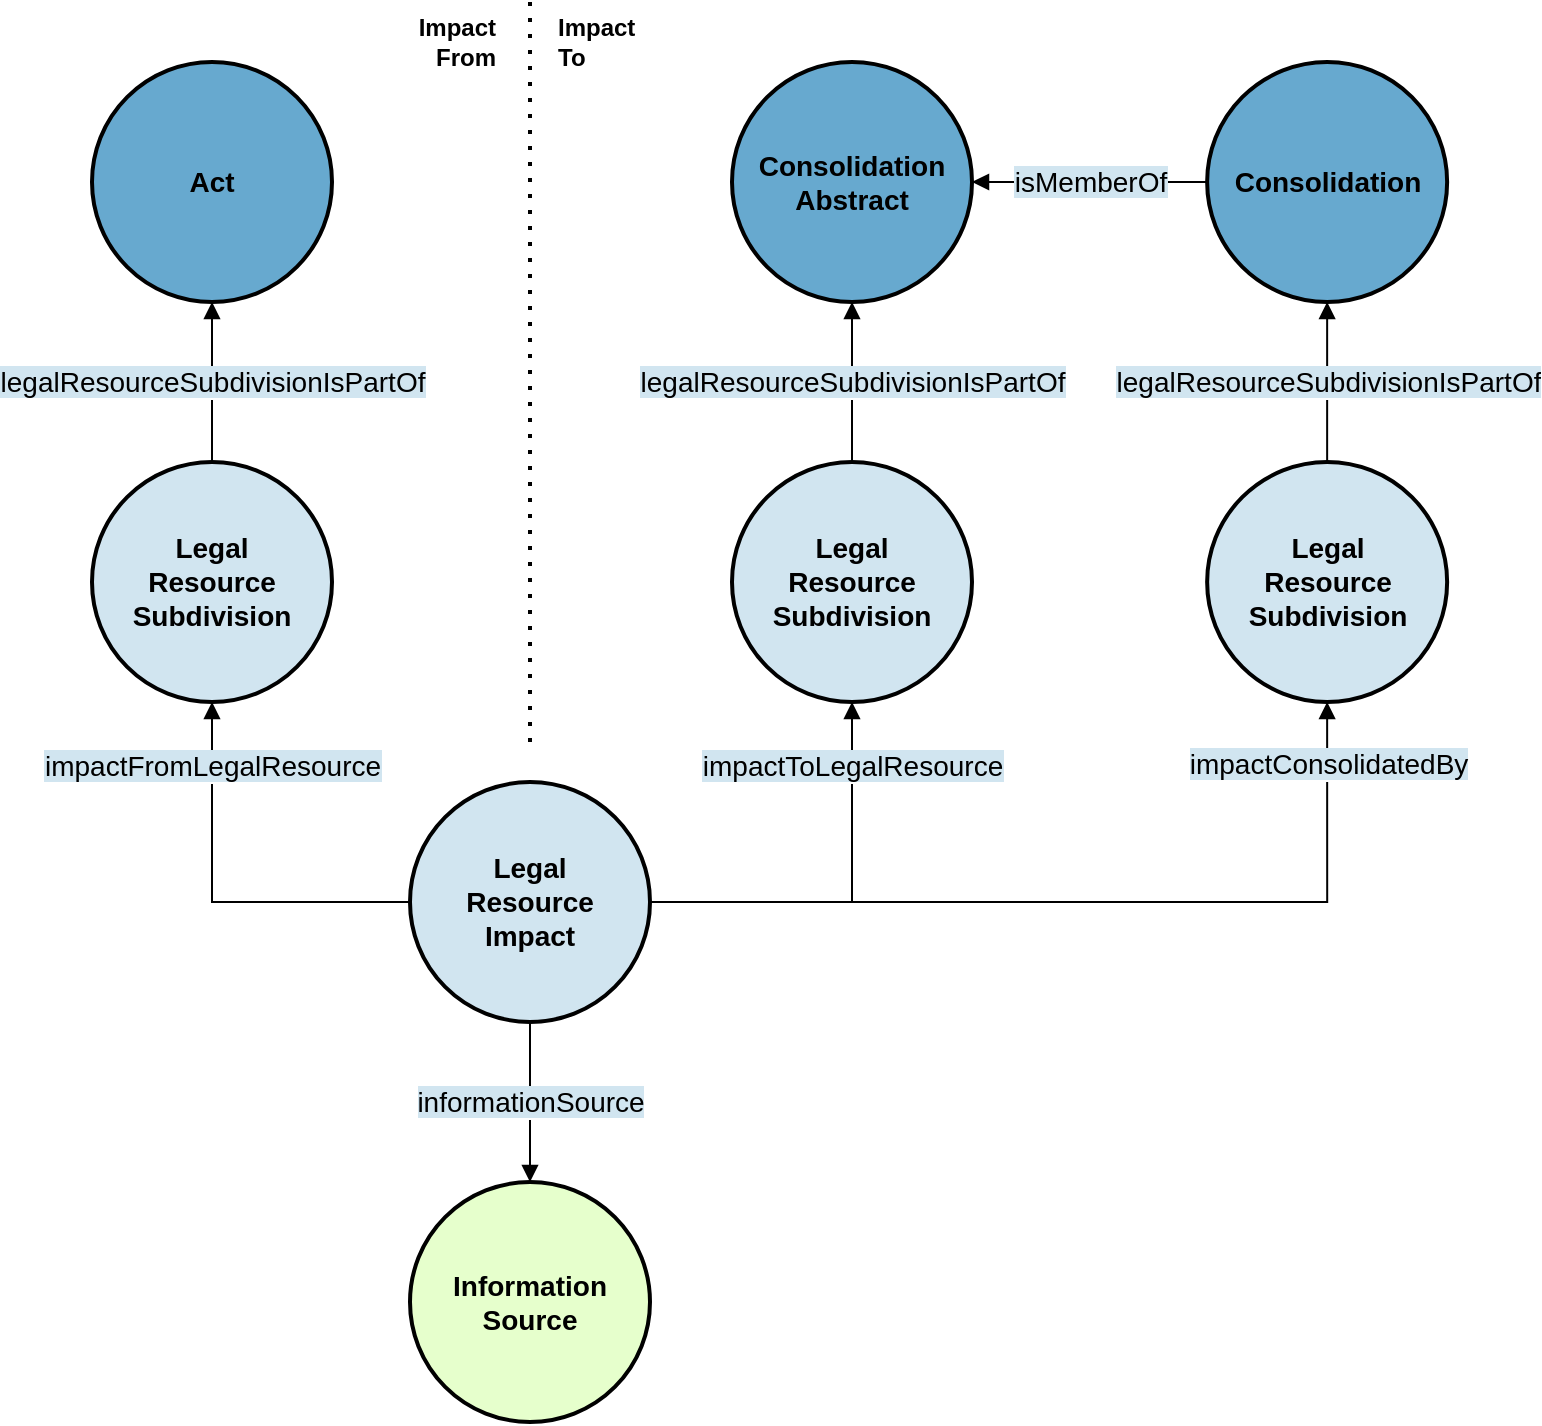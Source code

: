 <mxfile scale="3" border="10">
    <diagram id="bZ5vdFED0HxuOj-mL_6w" name="Page-1">
        <mxGraphModel dx="1760" dy="659" grid="1" gridSize="10" guides="1" tooltips="1" connect="1" arrows="1" fold="1" page="1" pageScale="1" pageWidth="827" pageHeight="1169" math="0" shadow="0">
            <root>
                <mxCell id="0"/>
                <mxCell id="1" parent="0"/>
                <mxCell id="31" value="&lt;b&gt;Act&lt;br&gt;&lt;/b&gt;" style="ellipse;whiteSpace=wrap;html=1;rounded=0;shadow=0;glass=0;comic=0;strokeColor=#000000;strokeWidth=2;fillColor=#67A9CF;gradientColor=none;fontSize=14;fontColor=#000000;align=center;" parent="1" vertex="1">
                    <mxGeometry x="80" y="160" width="120" height="120" as="geometry"/>
                </mxCell>
                <mxCell id="34" value="&lt;b&gt;Legal&lt;br&gt;Resource&lt;br&gt;Impact&lt;/b&gt;" style="ellipse;whiteSpace=wrap;html=1;rounded=0;shadow=0;glass=0;comic=0;strokeColor=#000000;strokeWidth=2;fillColor=#D1E5F0;gradientColor=none;fontSize=14;fontColor=#000000;align=center;" parent="1" vertex="1">
                    <mxGeometry x="239" y="520" width="120" height="120" as="geometry"/>
                </mxCell>
                <mxCell id="40" value="&lt;b&gt;Legal&lt;br&gt;Resource&lt;br&gt;Subdivision&lt;/b&gt;" style="ellipse;whiteSpace=wrap;html=1;rounded=0;shadow=0;glass=0;comic=0;strokeColor=#000000;strokeWidth=2;fillColor=#D1E5F0;gradientColor=none;fontSize=14;fontColor=#000000;align=center;" parent="1" vertex="1">
                    <mxGeometry x="80" y="360" width="120" height="120" as="geometry"/>
                </mxCell>
                <mxCell id="41" value="&lt;b&gt;Consolidation&lt;br&gt;Abstract&lt;br&gt;&lt;/b&gt;" style="ellipse;whiteSpace=wrap;html=1;rounded=0;shadow=0;glass=0;comic=0;strokeColor=#000000;strokeWidth=2;fillColor=#67A9CF;gradientColor=none;fontSize=14;fontColor=#000000;align=center;" parent="1" vertex="1">
                    <mxGeometry x="400" y="160" width="120" height="120" as="geometry"/>
                </mxCell>
                <mxCell id="42" value="&lt;b&gt;Legal&lt;br&gt;Resource&lt;br&gt;Subdivision&lt;/b&gt;" style="ellipse;whiteSpace=wrap;html=1;rounded=0;shadow=0;glass=0;comic=0;strokeColor=#000000;strokeWidth=2;fillColor=#D1E5F0;gradientColor=none;fontSize=14;fontColor=#000000;align=center;" parent="1" vertex="1">
                    <mxGeometry x="400" y="360" width="120" height="120" as="geometry"/>
                </mxCell>
                <mxCell id="43" value="&lt;span style=&quot;background-color: rgb(209, 229, 240);&quot;&gt;impactFromLegalResource&lt;/span&gt;" style="endArrow=block;html=1;strokeColor=#000000;fontSize=14;fontColor=#000000;endFill=1;entryX=0.5;entryY=1;entryDx=0;entryDy=0;exitX=0;exitY=0.5;exitDx=0;exitDy=0;edgeStyle=orthogonalEdgeStyle;rounded=0;" parent="1" source="34" target="40" edge="1">
                    <mxGeometry x="0.684" width="50" height="50" relative="1" as="geometry">
                        <mxPoint x="89" y="600" as="sourcePoint"/>
                        <mxPoint x="289" y="470" as="targetPoint"/>
                        <mxPoint as="offset"/>
                    </mxGeometry>
                </mxCell>
                <mxCell id="44" value="&lt;span style=&quot;background-color: rgb(209, 229, 240);&quot;&gt;impactToLegalResource&lt;/span&gt;" style="endArrow=block;html=1;strokeColor=#000000;fontSize=14;fontColor=#000000;endFill=1;entryX=0.5;entryY=1;entryDx=0;entryDy=0;exitX=1;exitY=0.5;exitDx=0;exitDy=0;edgeStyle=orthogonalEdgeStyle;rounded=0;" parent="1" source="34" target="42" edge="1">
                    <mxGeometry x="0.684" width="50" height="50" relative="1" as="geometry">
                        <mxPoint x="266.574" y="547.574" as="sourcePoint"/>
                        <mxPoint x="111.426" y="482.426" as="targetPoint"/>
                        <mxPoint as="offset"/>
                    </mxGeometry>
                </mxCell>
                <mxCell id="45" value="&lt;span style=&quot;background-color: rgb(209, 229, 240);&quot;&gt;legalResourceSubdivisionIsPartOf&lt;/span&gt;" style="endArrow=block;html=1;strokeColor=#000000;fontSize=14;fontColor=#000000;endFill=1;entryX=0.5;entryY=1;entryDx=0;entryDy=0;exitX=0.5;exitY=0;exitDx=0;exitDy=0;" parent="1" source="40" target="31" edge="1">
                    <mxGeometry width="50" height="50" relative="1" as="geometry">
                        <mxPoint x="357.574" y="597.574" as="sourcePoint"/>
                        <mxPoint x="202.426" y="532.426" as="targetPoint"/>
                        <Array as="points"/>
                    </mxGeometry>
                </mxCell>
                <mxCell id="46" value="&lt;span style=&quot;background-color: rgb(209, 229, 240);&quot;&gt;legalResourceSubdivisionIsPartOf&lt;/span&gt;" style="endArrow=block;html=1;strokeColor=#000000;fontSize=14;fontColor=#000000;endFill=1;entryX=0.5;entryY=1;entryDx=0;entryDy=0;exitX=0.5;exitY=0;exitDx=0;exitDy=0;" parent="1" source="42" target="41" edge="1">
                    <mxGeometry width="50" height="50" relative="1" as="geometry">
                        <mxPoint x="-10" y="410" as="sourcePoint"/>
                        <mxPoint x="-10" y="330" as="targetPoint"/>
                        <Array as="points"/>
                    </mxGeometry>
                </mxCell>
                <mxCell id="47" value="&lt;b&gt;Information&lt;br&gt;Source&lt;/b&gt;" style="ellipse;whiteSpace=wrap;html=1;rounded=0;shadow=0;glass=0;comic=0;strokeColor=#000000;strokeWidth=2;fillColor=#E6FFCC;gradientColor=none;fontSize=14;fontColor=#000000;align=center;" vertex="1" parent="1">
                    <mxGeometry x="239" y="720" width="120" height="120" as="geometry"/>
                </mxCell>
                <mxCell id="48" value="&lt;span style=&quot;background-color: rgb(209, 229, 240);&quot;&gt;informationSource&lt;/span&gt;" style="endArrow=block;html=1;strokeColor=#000000;fontSize=14;fontColor=#000000;endFill=1;entryX=0.5;entryY=0;entryDx=0;entryDy=0;exitX=0.5;exitY=1;exitDx=0;exitDy=0;" edge="1" parent="1" source="34" target="47">
                    <mxGeometry width="50" height="50" relative="1" as="geometry">
                        <mxPoint x="266.574" y="547.574" as="sourcePoint"/>
                        <mxPoint x="111.426" y="472.426" as="targetPoint"/>
                        <Array as="points"/>
                    </mxGeometry>
                </mxCell>
                <mxCell id="57" value="&lt;b&gt;Consolidation&lt;br&gt;&lt;/b&gt;" style="ellipse;whiteSpace=wrap;html=1;rounded=0;shadow=0;glass=0;comic=0;strokeColor=#000000;strokeWidth=2;fillColor=#67A9CF;gradientColor=none;fontSize=14;fontColor=#000000;align=center;" vertex="1" parent="1">
                    <mxGeometry x="637.57" y="160" width="120" height="120" as="geometry"/>
                </mxCell>
                <mxCell id="58" value="&lt;b&gt;Legal&lt;br&gt;Resource&lt;br&gt;Subdivision&lt;/b&gt;" style="ellipse;whiteSpace=wrap;html=1;rounded=0;shadow=0;glass=0;comic=0;strokeColor=#000000;strokeWidth=2;fillColor=#D1E5F0;gradientColor=none;fontSize=14;fontColor=#000000;align=center;" vertex="1" parent="1">
                    <mxGeometry x="637.57" y="360" width="120" height="120" as="geometry"/>
                </mxCell>
                <mxCell id="59" value="&lt;span style=&quot;background-color: rgb(209, 229, 240);&quot;&gt;impactConsolidatedBy&lt;/span&gt;" style="endArrow=block;html=1;strokeColor=#000000;fontSize=14;fontColor=#000000;endFill=1;entryX=0.5;entryY=1;entryDx=0;entryDy=0;exitX=1;exitY=0.5;exitDx=0;exitDy=0;edgeStyle=orthogonalEdgeStyle;rounded=0;" edge="1" parent="1" target="58" source="34">
                    <mxGeometry x="0.86" width="50" height="50" relative="1" as="geometry">
                        <mxPoint x="578.996" y="537.574" as="sourcePoint"/>
                        <mxPoint x="348.996" y="482.426" as="targetPoint"/>
                        <mxPoint as="offset"/>
                    </mxGeometry>
                </mxCell>
                <mxCell id="60" value="&lt;span style=&quot;background-color: rgb(209, 229, 240);&quot;&gt;legalResourceSubdivisionIsPartOf&lt;/span&gt;" style="endArrow=block;html=1;strokeColor=#000000;fontSize=14;fontColor=#000000;endFill=1;entryX=0.5;entryY=1;entryDx=0;entryDy=0;exitX=0.5;exitY=0;exitDx=0;exitDy=0;" edge="1" parent="1" source="58" target="57">
                    <mxGeometry width="50" height="50" relative="1" as="geometry">
                        <mxPoint x="227.57" y="410" as="sourcePoint"/>
                        <mxPoint x="227.57" y="330" as="targetPoint"/>
                        <Array as="points"/>
                    </mxGeometry>
                </mxCell>
                <mxCell id="61" value="&lt;span style=&quot;background-color: rgb(209, 229, 240);&quot;&gt;isMemberOf&lt;/span&gt;" style="endArrow=block;html=1;strokeColor=#000000;fontSize=14;fontColor=#000000;endFill=1;entryX=1;entryY=0.5;entryDx=0;entryDy=0;exitX=0;exitY=0.5;exitDx=0;exitDy=0;" edge="1" parent="1" source="57" target="41">
                    <mxGeometry width="50" height="50" relative="1" as="geometry">
                        <mxPoint x="850" y="330" as="sourcePoint"/>
                        <mxPoint x="1147.57" y="230" as="targetPoint"/>
                        <Array as="points"/>
                    </mxGeometry>
                </mxCell>
                <mxCell id="62" value="" style="endArrow=none;dashed=1;html=1;dashPattern=1 3;strokeWidth=2;rounded=0;" edge="1" parent="1">
                    <mxGeometry width="50" height="50" relative="1" as="geometry">
                        <mxPoint x="299" y="500" as="sourcePoint"/>
                        <mxPoint x="299" y="130" as="targetPoint"/>
                    </mxGeometry>
                </mxCell>
                <mxCell id="63" value="&lt;b&gt;Impact From&lt;/b&gt;" style="text;strokeColor=none;align=right;fillColor=none;html=1;verticalAlign=middle;whiteSpace=wrap;rounded=0;" vertex="1" parent="1">
                    <mxGeometry x="224" y="130" width="60" height="40" as="geometry"/>
                </mxCell>
                <mxCell id="64" value="&lt;b&gt;Impact &lt;br&gt;To&lt;/b&gt;" style="text;strokeColor=none;align=left;fillColor=none;html=1;verticalAlign=middle;whiteSpace=wrap;rounded=0;" vertex="1" parent="1">
                    <mxGeometry x="311" y="130" width="60" height="40" as="geometry"/>
                </mxCell>
            </root>
        </mxGraphModel>
    </diagram>
</mxfile>